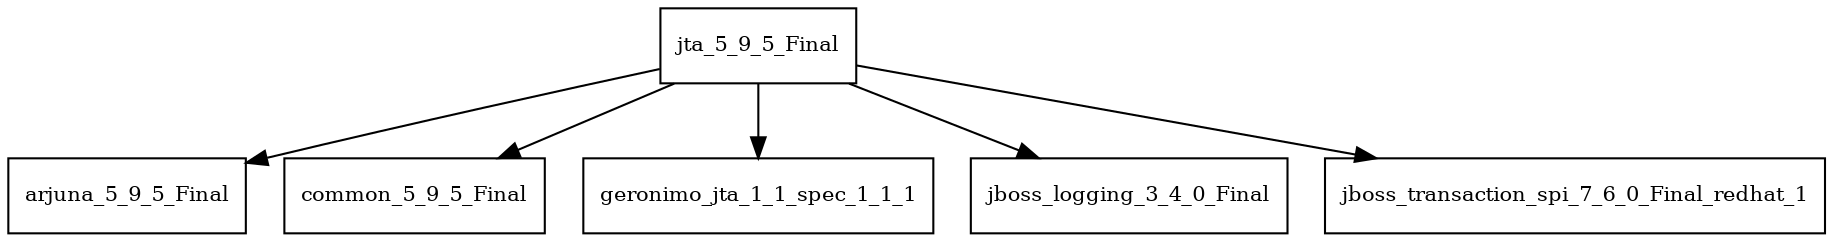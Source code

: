 digraph jta_5_9_5_Final_dependencies {
  node [shape = box, fontsize=10.0];
  jta_5_9_5_Final -> arjuna_5_9_5_Final;
  jta_5_9_5_Final -> common_5_9_5_Final;
  jta_5_9_5_Final -> geronimo_jta_1_1_spec_1_1_1;
  jta_5_9_5_Final -> jboss_logging_3_4_0_Final;
  jta_5_9_5_Final -> jboss_transaction_spi_7_6_0_Final_redhat_1;
}
